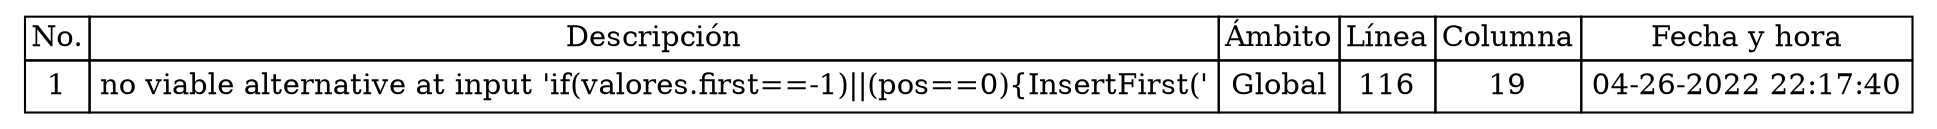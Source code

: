 
	digraph {
		tablaSimbolos [
		  shape=plaintext
		  label=<
			<table border='0' cellborder='1' color='black' cellspacing='0'>
			  <tr>
				  <td>No.</td>
				  <td>Descripción</td>
				  <td>Ámbito</td>
				  <td>Línea</td>
				  <td>Columna</td>
				  <td>Fecha y hora</td>
			  </tr>
	
<tr>
<td cellpadding='4'>
1
</td>
<td cellpadding='4'>no viable alternative at input 'if(valores.first==-1)||(pos==0){InsertFirst('
</td>
<td cellpadding='4'>Global
</td>
<td cellpadding='4'>116
</td>
<td cellpadding='4'>
19
</td>
<td cellpadding='4'>
04-26-2022 22:17:40
</td>
</tr>

		</table>
		>];
	}
	